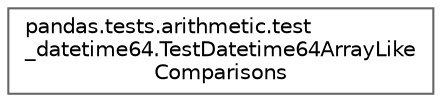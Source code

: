 digraph "Graphical Class Hierarchy"
{
 // LATEX_PDF_SIZE
  bgcolor="transparent";
  edge [fontname=Helvetica,fontsize=10,labelfontname=Helvetica,labelfontsize=10];
  node [fontname=Helvetica,fontsize=10,shape=box,height=0.2,width=0.4];
  rankdir="LR";
  Node0 [id="Node000000",label="pandas.tests.arithmetic.test\l_datetime64.TestDatetime64ArrayLike\lComparisons",height=0.2,width=0.4,color="grey40", fillcolor="white", style="filled",URL="$d1/de1/classpandas_1_1tests_1_1arithmetic_1_1test__datetime64_1_1TestDatetime64ArrayLikeComparisons.html",tooltip=" "];
}
